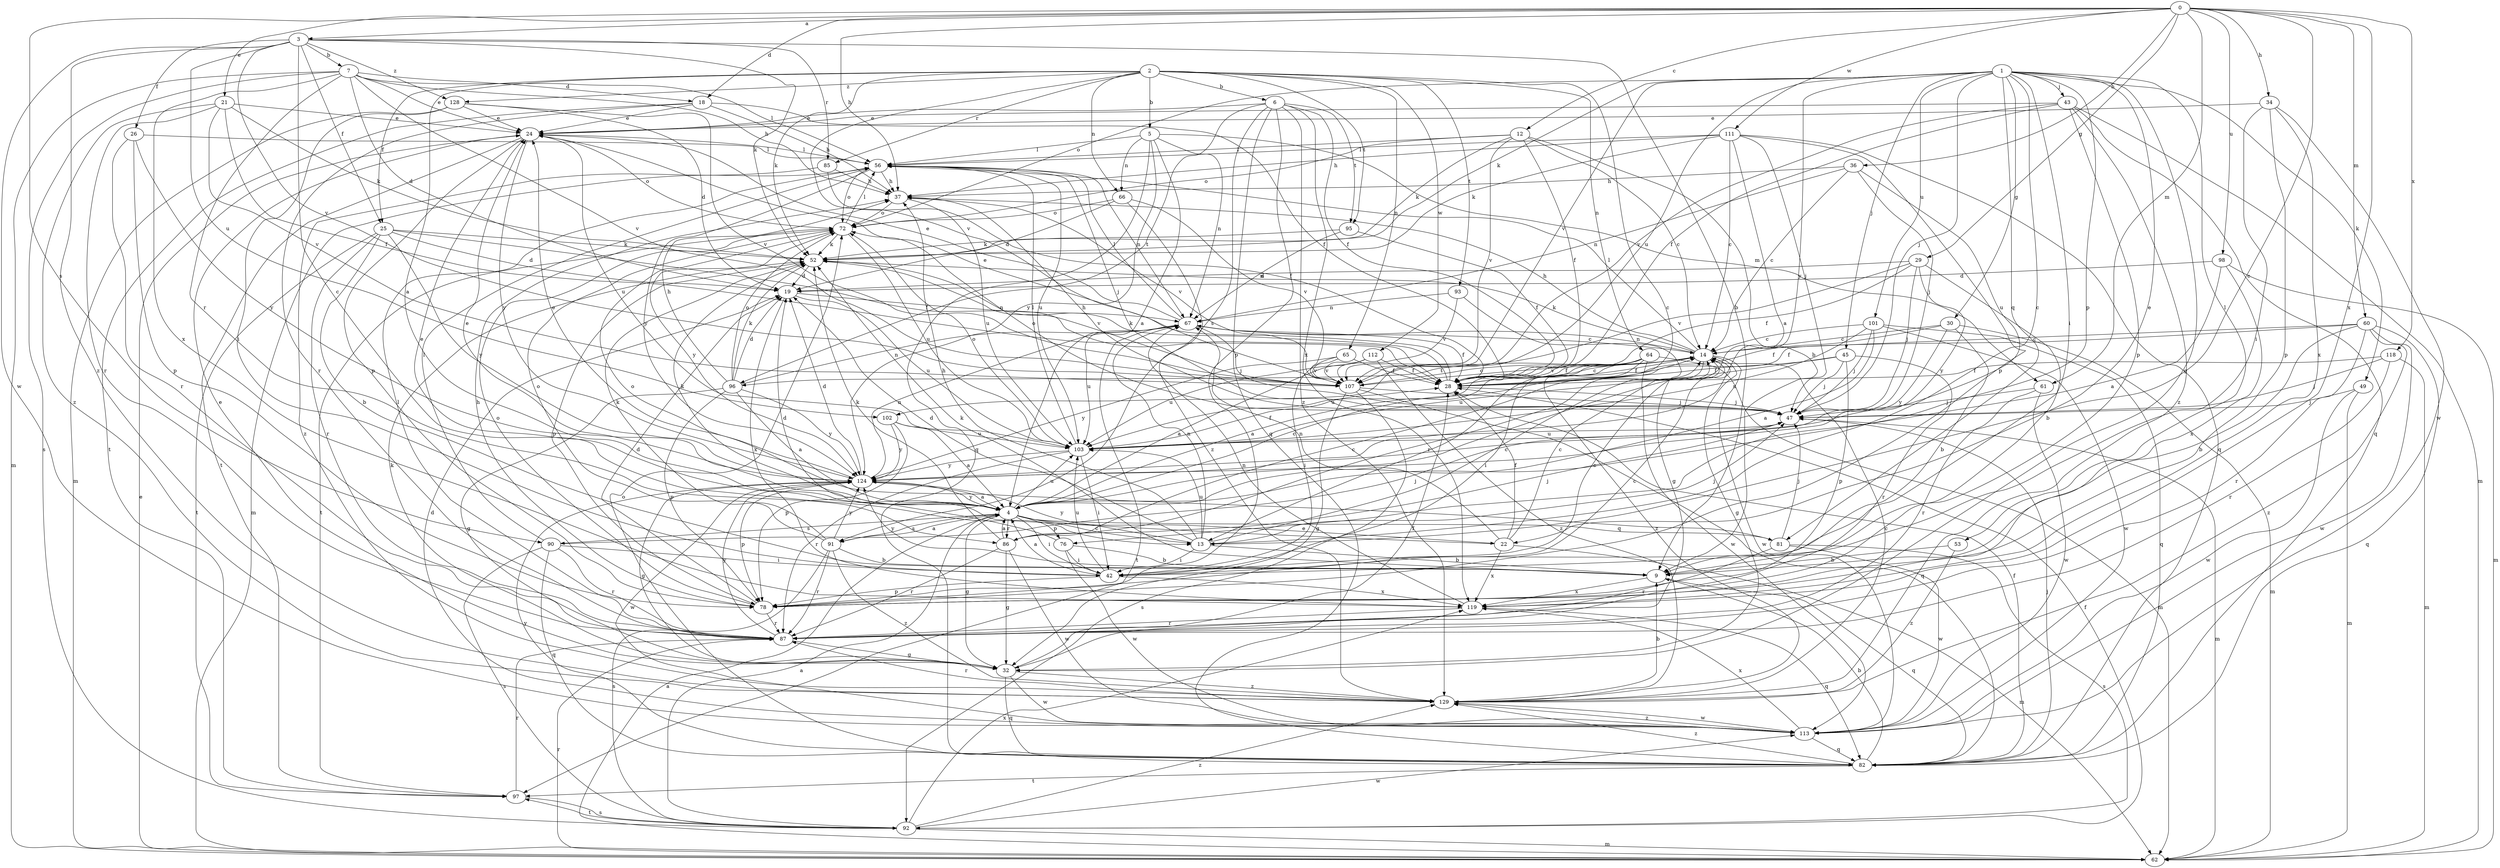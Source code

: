 strict digraph  {
0;
1;
2;
3;
4;
5;
6;
7;
9;
12;
13;
14;
18;
19;
21;
22;
24;
25;
26;
28;
29;
30;
32;
34;
36;
37;
42;
43;
45;
47;
49;
52;
53;
56;
60;
61;
62;
64;
65;
66;
67;
72;
76;
78;
81;
82;
85;
86;
87;
90;
91;
92;
93;
95;
96;
97;
98;
101;
102;
103;
107;
111;
112;
113;
118;
119;
124;
128;
129;
0 -> 3  [label=a];
0 -> 12  [label=c];
0 -> 13  [label=c];
0 -> 18  [label=d];
0 -> 21  [label=e];
0 -> 29  [label=g];
0 -> 34  [label=h];
0 -> 36  [label=h];
0 -> 37  [label=h];
0 -> 60  [label=m];
0 -> 61  [label=m];
0 -> 90  [label=s];
0 -> 98  [label=u];
0 -> 111  [label=w];
0 -> 118  [label=x];
0 -> 119  [label=x];
1 -> 13  [label=c];
1 -> 22  [label=e];
1 -> 30  [label=g];
1 -> 32  [label=g];
1 -> 42  [label=i];
1 -> 43  [label=j];
1 -> 45  [label=j];
1 -> 47  [label=j];
1 -> 49  [label=k];
1 -> 52  [label=k];
1 -> 53  [label=l];
1 -> 72  [label=o];
1 -> 76  [label=p];
1 -> 81  [label=q];
1 -> 101  [label=u];
1 -> 102  [label=u];
1 -> 107  [label=v];
1 -> 124  [label=y];
2 -> 4  [label=a];
2 -> 5  [label=b];
2 -> 6  [label=b];
2 -> 13  [label=c];
2 -> 25  [label=f];
2 -> 52  [label=k];
2 -> 64  [label=n];
2 -> 65  [label=n];
2 -> 66  [label=n];
2 -> 85  [label=r];
2 -> 93  [label=t];
2 -> 95  [label=t];
2 -> 107  [label=v];
2 -> 112  [label=w];
2 -> 128  [label=z];
3 -> 7  [label=b];
3 -> 9  [label=b];
3 -> 13  [label=c];
3 -> 25  [label=f];
3 -> 26  [label=f];
3 -> 52  [label=k];
3 -> 85  [label=r];
3 -> 102  [label=u];
3 -> 107  [label=v];
3 -> 113  [label=w];
3 -> 128  [label=z];
3 -> 129  [label=z];
4 -> 13  [label=c];
4 -> 14  [label=c];
4 -> 22  [label=e];
4 -> 24  [label=e];
4 -> 32  [label=g];
4 -> 42  [label=i];
4 -> 52  [label=k];
4 -> 76  [label=p];
4 -> 81  [label=q];
4 -> 86  [label=r];
4 -> 90  [label=s];
4 -> 91  [label=s];
4 -> 103  [label=u];
4 -> 124  [label=y];
5 -> 4  [label=a];
5 -> 56  [label=l];
5 -> 61  [label=m];
5 -> 66  [label=n];
5 -> 67  [label=n];
5 -> 82  [label=q];
5 -> 124  [label=y];
6 -> 24  [label=e];
6 -> 28  [label=f];
6 -> 78  [label=p];
6 -> 82  [label=q];
6 -> 91  [label=s];
6 -> 95  [label=t];
6 -> 96  [label=t];
6 -> 119  [label=x];
6 -> 129  [label=z];
7 -> 18  [label=d];
7 -> 19  [label=d];
7 -> 24  [label=e];
7 -> 37  [label=h];
7 -> 56  [label=l];
7 -> 62  [label=m];
7 -> 86  [label=r];
7 -> 92  [label=s];
7 -> 107  [label=v];
7 -> 119  [label=x];
9 -> 52  [label=k];
9 -> 82  [label=q];
9 -> 119  [label=x];
9 -> 124  [label=y];
12 -> 9  [label=b];
12 -> 14  [label=c];
12 -> 28  [label=f];
12 -> 52  [label=k];
12 -> 56  [label=l];
12 -> 72  [label=o];
12 -> 107  [label=v];
13 -> 9  [label=b];
13 -> 14  [label=c];
13 -> 19  [label=d];
13 -> 37  [label=h];
13 -> 42  [label=i];
13 -> 47  [label=j];
13 -> 67  [label=n];
13 -> 103  [label=u];
13 -> 124  [label=y];
14 -> 28  [label=f];
14 -> 32  [label=g];
14 -> 37  [label=h];
14 -> 52  [label=k];
14 -> 56  [label=l];
14 -> 67  [label=n];
14 -> 86  [label=r];
14 -> 96  [label=t];
14 -> 107  [label=v];
14 -> 113  [label=w];
18 -> 24  [label=e];
18 -> 28  [label=f];
18 -> 37  [label=h];
18 -> 87  [label=r];
18 -> 97  [label=t];
19 -> 67  [label=n];
19 -> 103  [label=u];
19 -> 119  [label=x];
21 -> 24  [label=e];
21 -> 28  [label=f];
21 -> 52  [label=k];
21 -> 87  [label=r];
21 -> 107  [label=v];
21 -> 129  [label=z];
22 -> 14  [label=c];
22 -> 24  [label=e];
22 -> 28  [label=f];
22 -> 62  [label=m];
22 -> 67  [label=n];
22 -> 119  [label=x];
24 -> 56  [label=l];
24 -> 72  [label=o];
24 -> 78  [label=p];
24 -> 97  [label=t];
24 -> 103  [label=u];
24 -> 124  [label=y];
25 -> 9  [label=b];
25 -> 19  [label=d];
25 -> 28  [label=f];
25 -> 52  [label=k];
25 -> 87  [label=r];
25 -> 97  [label=t];
25 -> 124  [label=y];
26 -> 56  [label=l];
26 -> 78  [label=p];
26 -> 87  [label=r];
26 -> 124  [label=y];
28 -> 14  [label=c];
28 -> 24  [label=e];
28 -> 47  [label=j];
28 -> 52  [label=k];
29 -> 9  [label=b];
29 -> 19  [label=d];
29 -> 28  [label=f];
29 -> 47  [label=j];
29 -> 107  [label=v];
29 -> 124  [label=y];
30 -> 9  [label=b];
30 -> 14  [label=c];
30 -> 28  [label=f];
30 -> 62  [label=m];
30 -> 124  [label=y];
32 -> 24  [label=e];
32 -> 28  [label=f];
32 -> 52  [label=k];
32 -> 82  [label=q];
32 -> 113  [label=w];
32 -> 129  [label=z];
34 -> 24  [label=e];
34 -> 42  [label=i];
34 -> 78  [label=p];
34 -> 113  [label=w];
34 -> 119  [label=x];
36 -> 14  [label=c];
36 -> 37  [label=h];
36 -> 47  [label=j];
36 -> 67  [label=n];
36 -> 103  [label=u];
37 -> 72  [label=o];
37 -> 103  [label=u];
37 -> 107  [label=v];
42 -> 4  [label=a];
42 -> 14  [label=c];
42 -> 78  [label=p];
42 -> 103  [label=u];
42 -> 119  [label=x];
43 -> 24  [label=e];
43 -> 28  [label=f];
43 -> 62  [label=m];
43 -> 78  [label=p];
43 -> 82  [label=q];
43 -> 107  [label=v];
43 -> 129  [label=z];
45 -> 28  [label=f];
45 -> 47  [label=j];
45 -> 78  [label=p];
45 -> 87  [label=r];
45 -> 103  [label=u];
47 -> 37  [label=h];
47 -> 62  [label=m];
47 -> 72  [label=o];
47 -> 103  [label=u];
49 -> 47  [label=j];
49 -> 62  [label=m];
49 -> 113  [label=w];
52 -> 19  [label=d];
52 -> 78  [label=p];
52 -> 107  [label=v];
53 -> 9  [label=b];
53 -> 129  [label=z];
56 -> 37  [label=h];
56 -> 47  [label=j];
56 -> 62  [label=m];
56 -> 67  [label=n];
56 -> 72  [label=o];
56 -> 103  [label=u];
56 -> 124  [label=y];
60 -> 9  [label=b];
60 -> 14  [label=c];
60 -> 28  [label=f];
60 -> 82  [label=q];
60 -> 87  [label=r];
60 -> 113  [label=w];
60 -> 129  [label=z];
61 -> 47  [label=j];
61 -> 87  [label=r];
61 -> 113  [label=w];
62 -> 4  [label=a];
62 -> 24  [label=e];
62 -> 87  [label=r];
64 -> 4  [label=a];
64 -> 28  [label=f];
64 -> 42  [label=i];
64 -> 62  [label=m];
64 -> 103  [label=u];
64 -> 113  [label=w];
64 -> 129  [label=z];
65 -> 28  [label=f];
65 -> 42  [label=i];
65 -> 107  [label=v];
65 -> 124  [label=y];
66 -> 19  [label=d];
66 -> 72  [label=o];
66 -> 107  [label=v];
66 -> 129  [label=z];
67 -> 14  [label=c];
67 -> 24  [label=e];
67 -> 28  [label=f];
67 -> 47  [label=j];
67 -> 56  [label=l];
67 -> 97  [label=t];
67 -> 103  [label=u];
72 -> 52  [label=k];
72 -> 56  [label=l];
72 -> 97  [label=t];
72 -> 103  [label=u];
72 -> 124  [label=y];
76 -> 9  [label=b];
76 -> 19  [label=d];
76 -> 42  [label=i];
76 -> 113  [label=w];
78 -> 14  [label=c];
78 -> 19  [label=d];
78 -> 37  [label=h];
78 -> 72  [label=o];
78 -> 87  [label=r];
81 -> 47  [label=j];
81 -> 72  [label=o];
81 -> 87  [label=r];
81 -> 92  [label=s];
81 -> 113  [label=w];
82 -> 9  [label=b];
82 -> 28  [label=f];
82 -> 47  [label=j];
82 -> 72  [label=o];
82 -> 97  [label=t];
82 -> 124  [label=y];
82 -> 129  [label=z];
85 -> 28  [label=f];
85 -> 37  [label=h];
85 -> 129  [label=z];
86 -> 4  [label=a];
86 -> 14  [label=c];
86 -> 32  [label=g];
86 -> 47  [label=j];
86 -> 52  [label=k];
86 -> 87  [label=r];
86 -> 113  [label=w];
87 -> 32  [label=g];
87 -> 56  [label=l];
87 -> 124  [label=y];
90 -> 42  [label=i];
90 -> 47  [label=j];
90 -> 56  [label=l];
90 -> 82  [label=q];
90 -> 87  [label=r];
90 -> 92  [label=s];
91 -> 4  [label=a];
91 -> 9  [label=b];
91 -> 52  [label=k];
91 -> 72  [label=o];
91 -> 87  [label=r];
91 -> 92  [label=s];
91 -> 124  [label=y];
91 -> 129  [label=z];
92 -> 4  [label=a];
92 -> 28  [label=f];
92 -> 62  [label=m];
92 -> 97  [label=t];
92 -> 113  [label=w];
92 -> 119  [label=x];
92 -> 129  [label=z];
93 -> 32  [label=g];
93 -> 67  [label=n];
93 -> 107  [label=v];
95 -> 28  [label=f];
95 -> 52  [label=k];
95 -> 67  [label=n];
96 -> 4  [label=a];
96 -> 19  [label=d];
96 -> 32  [label=g];
96 -> 37  [label=h];
96 -> 52  [label=k];
96 -> 67  [label=n];
96 -> 72  [label=o];
96 -> 78  [label=p];
96 -> 124  [label=y];
97 -> 87  [label=r];
97 -> 92  [label=s];
98 -> 4  [label=a];
98 -> 19  [label=d];
98 -> 62  [label=m];
98 -> 119  [label=x];
101 -> 4  [label=a];
101 -> 14  [label=c];
101 -> 47  [label=j];
101 -> 82  [label=q];
101 -> 103  [label=u];
101 -> 113  [label=w];
102 -> 4  [label=a];
102 -> 78  [label=p];
102 -> 103  [label=u];
102 -> 124  [label=y];
103 -> 28  [label=f];
103 -> 42  [label=i];
103 -> 56  [label=l];
103 -> 72  [label=o];
103 -> 87  [label=r];
103 -> 124  [label=y];
107 -> 14  [label=c];
107 -> 32  [label=g];
107 -> 47  [label=j];
107 -> 82  [label=q];
107 -> 92  [label=s];
111 -> 4  [label=a];
111 -> 14  [label=c];
111 -> 37  [label=h];
111 -> 47  [label=j];
111 -> 52  [label=k];
111 -> 56  [label=l];
111 -> 78  [label=p];
111 -> 82  [label=q];
112 -> 4  [label=a];
112 -> 28  [label=f];
112 -> 103  [label=u];
112 -> 107  [label=v];
112 -> 129  [label=z];
113 -> 19  [label=d];
113 -> 82  [label=q];
113 -> 119  [label=x];
113 -> 129  [label=z];
118 -> 28  [label=f];
118 -> 47  [label=j];
118 -> 62  [label=m];
118 -> 87  [label=r];
119 -> 67  [label=n];
119 -> 82  [label=q];
119 -> 87  [label=r];
124 -> 4  [label=a];
124 -> 19  [label=d];
124 -> 24  [label=e];
124 -> 32  [label=g];
124 -> 67  [label=n];
124 -> 78  [label=p];
124 -> 113  [label=w];
128 -> 19  [label=d];
128 -> 24  [label=e];
128 -> 42  [label=i];
128 -> 62  [label=m];
128 -> 107  [label=v];
129 -> 9  [label=b];
129 -> 14  [label=c];
129 -> 87  [label=r];
129 -> 113  [label=w];
}
